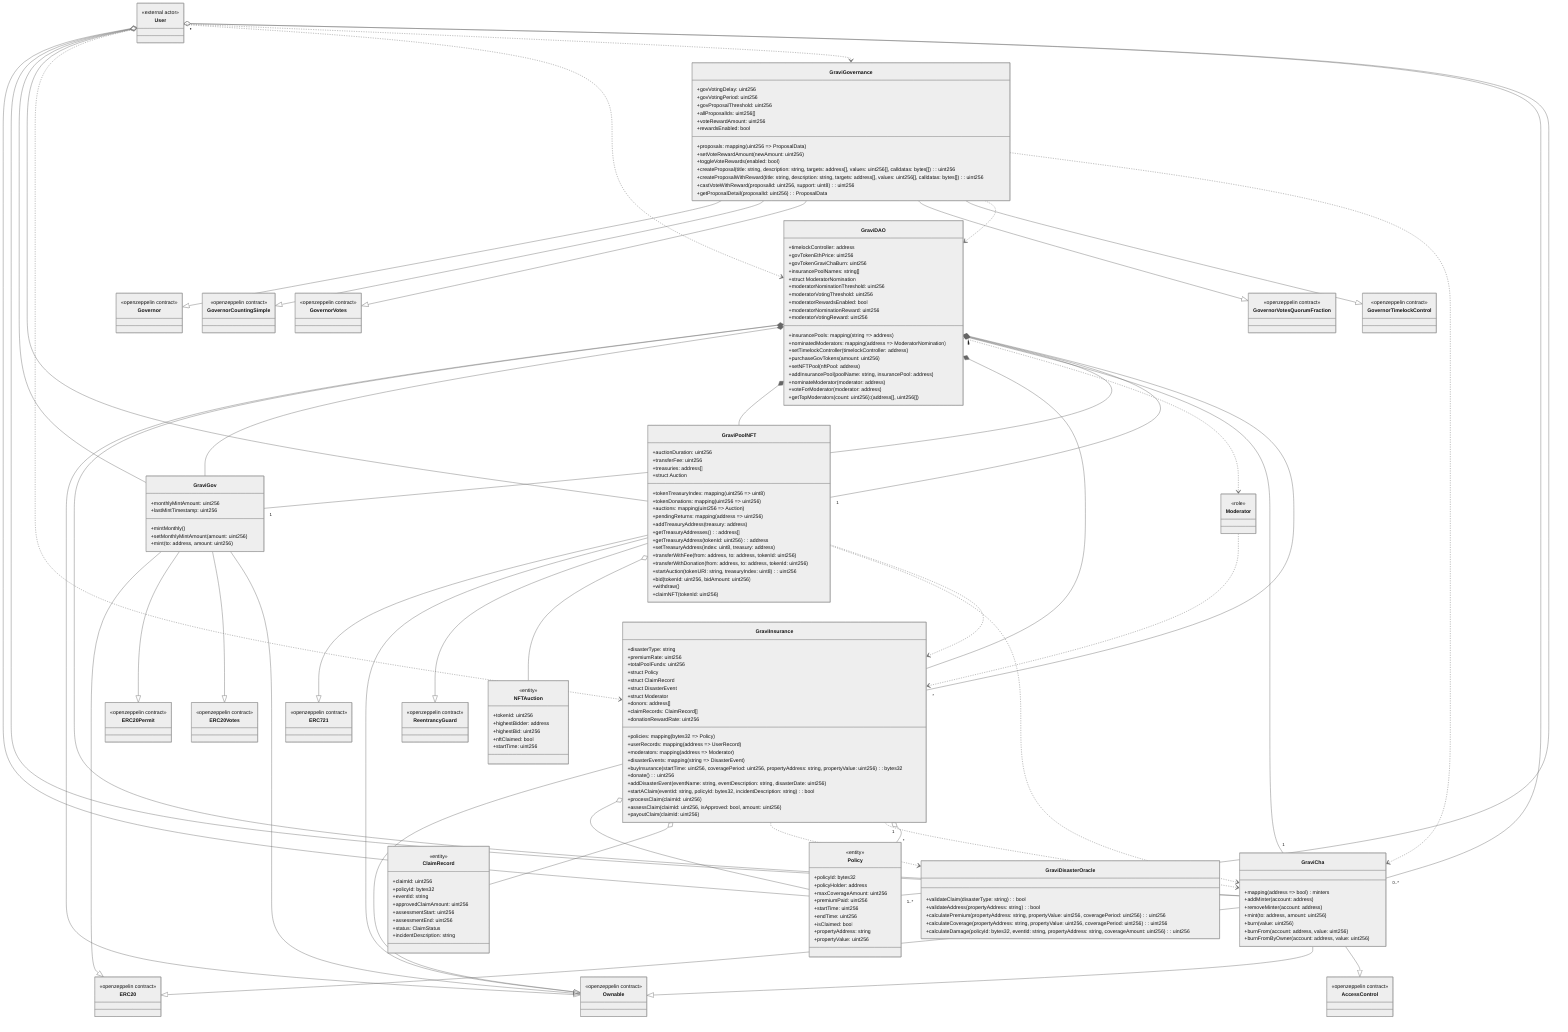 %%{init: {'theme': 'neutral', 'themeVariables': { 'fontSize': '13px'}}}%%
classDiagram
    %% OpenZeppelin Base Contracts (simplified)
    class ERC20 {
        <<openzeppelin contract>>
    }
    
    class Ownable {
        <<openzeppelin contract>>
    }
    
    class AccessControl {
        <<openzeppelin contract>>
    }
    
    class ERC721 {
        <<openzeppelin contract>>
    }
    
    class Governor {
        <<openzeppelin contract>>
    }
    
    class ERC20Permit {
        <<openzeppelin contract>>
    }
    
    class ERC20Votes {
        <<openzeppelin contract>>
    }
    
    class ReentrancyGuard {
        <<openzeppelin contract>>
    }
    
    class GovernorCountingSimple {
        <<openzeppelin contract>>
    }
    
    class GovernorVotes {
        <<openzeppelin contract>>
    }
    
    class GovernorVotesQuorumFraction {
        <<openzeppelin contract>>
    }
    
    class GovernorTimelockControl {
        <<openzeppelin contract>>
    }
    
    %% Gravi Core Contracts
    class GraviCha {
        +mapping(address => bool) minters
        +addMinter(account: address)
        +removeMinter(account: address)
        +mint(to: address, amount: uint256)
        +burn(value: uint256)
        +burnFrom(account: address, value: uint256)
        +burnFromByOwner(account: address, value: uint256)
    }
    
    class GraviGov {
        +monthlyMintAmount: uint256
        +lastMintTimestamp: uint256
        +mintMonthly()
        +setMonthlyMintAmount(amount: uint256)
        +mint(to: address, amount: uint256)
    }
    
    class GraviPoolNFT {
        +auctionDuration: uint256
        +transferFee: uint256
        +tokenTreasuryIndex: mapping(uint256 => uint8)
        +treasuries: address[]
        +tokenDonations: mapping(uint256 => uint256)
        +struct Auction
        +auctions: mapping(uint256 => Auction)
        +pendingReturns: mapping(address => uint256)
        +addTreasuryAddress(treasury: address)
        +getTreasuryAddresses(): address[]
        +getTreasuryAddress(tokenId: uint256): address
        +setTreasuryAddress(index: uint8, treasury: address)
        +transferWithFee(from: address, to: address, tokenId: uint256)
        +transferWithDonation(from: address, to: address, tokenId: uint256)
        +startAuction(tokenURI: string, treasuryIndex: uint8): uint256
        +bid(tokenId: uint256, bidAmount: uint256)
        +withdraw()
        +claimNFT(tokenId: uint256)
    }
    
    class GraviGovernance {
        +govVotingDelay: uint256
        +govVotingPeriod: uint256
        +govProposalThreshold: uint256
        +proposals: mapping(uint256 => ProposalData)
        +allProposalIds: uint256[]
        +voteRewardAmount: uint256
        +rewardsEnabled: bool
        +setVoteRewardAmount(newAmount: uint256)
        +toggleVoteRewards(enabled: bool)
        +createProposal(title: string, description: string, targets: address[], values: uint256[], calldatas: bytes[]): uint256
        +createProposalWithReward(title: string, description: string, targets: address[], values: uint256[], calldatas: bytes[]): uint256
        +castVoteWithReward(proposalId: uint256, support: uint8): uint256
        +getProposalDetail(proposalId: uint256): ProposalData
    }
    
    class GraviDAO {
        +timelockController: address
        +govTokenEthPrice: uint256
        +govTokenGraviChaBurn: uint256
        +insurancePools: mapping(string => address)
        +insurancePoolNames: string[]
        +struct ModeratorNomination
        +moderatorNominationThreshold: uint256
        +moderatorVotingThreshold: uint256
        +nominatedModerators: mapping(address => ModeratorNomination)
        +moderatorRewardsEnabled: bool
        +moderatorNominationReward: uint256
        +moderatorVotingReward: uint256
        +setTimelockController(timelockController: address)
        +purchaseGovTokens(amount: uint256)
        +setNFTPool(nftPool: address)
        +addInsurancePool(poolName: string, insurancePool: address)
        +nominateModerator(moderator: address)
        +voteForModerator(moderator: address)
        +getTopModerators(count: uint256): (address[], uint256[])
    }
    
    class GraviInsurance {
        +disasterType: string
        +premiumRate: uint256
        +totalPoolFunds: uint256
        +struct Policy
        +struct ClaimRecord
        +struct DisasterEvent
        +struct Moderator
        +policies: mapping(bytes32 => Policy)
        +userRecords: mapping(address => UserRecord)
        +donors: address[]
        +moderators: mapping(address => Moderator)
        +disasterEvents: mapping(string => DisasterEvent)
        +claimRecords: ClaimRecord[]
        +donationRewardRate: uint256
        +buyInsurance(startTime: uint256, coveragePeriod: uint256, propertyAddress: string, propertyValue: uint256): bytes32
        +donate(): uint256
        +addDisasterEvent(eventName: string, eventDescription: string, disasterDate: uint256)
        +startAClaim(eventId: string, policyId: bytes32, incidentDescription: string): bool
        +processClaim(claimId: uint256)
        +assessClaim(claimId: uint256, isApproved: bool, amount: uint256)
        +payoutClaim(claimId: uint256)
    }
    
    class GraviDisasterOracle {
        +validateClaim(disasterType: string): bool
        +validateAddress(propertyAddress: string): bool
        +calculatePremium(propertyAddress: string, propertyValue: uint256, coveragePeriod: uint256): uint256
        +calculateCoverage(propertyAddress: string, propertyValue: uint256, coveragePeriod: uint256): uint256
        +calculateDamage(policyId: bytes32, eventId: string, propertyAddress: string, coverageAmount: uint256): uint256
    }
    
    %% Inheritance Relationships - FIXED DIRECTION
    GraviCha --|> ERC20
    GraviCha --|> Ownable
    GraviCha --|> AccessControl
    
    GraviGov --|> ERC20
    GraviGov --|> ERC20Permit
    GraviGov --|> ERC20Votes
    GraviGov --|> Ownable
    
    GraviPoolNFT --|> ERC721
    GraviPoolNFT --|> Ownable
    GraviPoolNFT --|> ReentrancyGuard
    
    GraviGovernance --|> Governor
    GraviGovernance --|> GovernorCountingSimple
    GraviGovernance --|> GovernorVotes
    GraviGovernance --|> GovernorVotesQuorumFraction
    GraviGovernance --|> GovernorTimelockControl
    
    GraviDAO --|> Ownable
    
    GraviInsurance --|> Ownable
    
    %% Composition (strong ownership with lifecycle dependency) - FIXED DIRECTION
    GraviDAO *-- GraviCha
    GraviDAO *-- GraviGov
    GraviDAO *-- GraviPoolNFT
    GraviDAO *-- GraviInsurance
    
    %% Aggregation (shared reference without lifecycle control) - FIXED DIRECTION
    GraviInsurance o-- Policy
    GraviInsurance o-- ClaimRecord
    GraviPoolNFT o-- NFTAuction
    
    %% Dependencies (uses but doesn't own) - FIXED DIRECTION
    GraviGovernance ..> GraviDAO
    GraviGovernance ..> GraviCha
    GraviInsurance ..> GraviDisasterOracle
    GraviInsurance ..> GraviCha
    GraviPoolNFT ..> GraviCha
    GraviPoolNFT ..> GraviInsurance
    
    %% User Relationships - FIXED DIRECTION
    User o-- Policy
    User o-- GraviCha
    User o-- GraviGov
    User o-- GraviPoolNFT
    User ..> GraviInsurance
    User ..> GraviDAO
    User ..> GraviGovernance
    
    %% Moderator Relationships - FIXED DIRECTION
    Moderator ..> GraviInsurance
    GraviDAO ..> Moderator
    
    %% Cardinality - FIXED DIRECTION
    GraviDAO "1" *-- "1" GraviCha
    GraviDAO "1" *-- "1" GraviGov
    GraviDAO "1" *-- "1" GraviPoolNFT
    GraviDAO "1" *-- "*" GraviInsurance
    GraviInsurance "1" o-- "*" Policy
    User "*" o-- "0..*" GraviCha
    User "*" o-- "1..*" Policy
    
    %% Additional structures for composition relationships
    class Policy {
        <<entity>>
        +policyId: bytes32
        +policyHolder: address
        +maxCoverageAmount: uint256
        +premiumPaid: uint256
        +startTime: uint256
        +endTime: uint256
        +isClaimed: bool
        +propertyAddress: string
        +propertyValue: uint256
    }
    
    class ClaimRecord {
        <<entity>>
        +claimId: uint256
        +policyId: bytes32
        +eventId: string
        +approvedClaimAmount: uint256
        +assessmentStart: uint256
        +assessmentEnd: uint256
        +status: ClaimStatus
        +incidentDescription: string
    }
    
    class NFTAuction {
        <<entity>>
        +tokenId: uint256
        +highestBidder: address
        +highestBid: uint256
        +nftClaimed: bool
        +startTime: uint256
    }
    
    %% Custom Classes for Diagram Completeness
    class User {
        <<external actor>>
    }
    
    class Moderator {
        <<role>>
    }